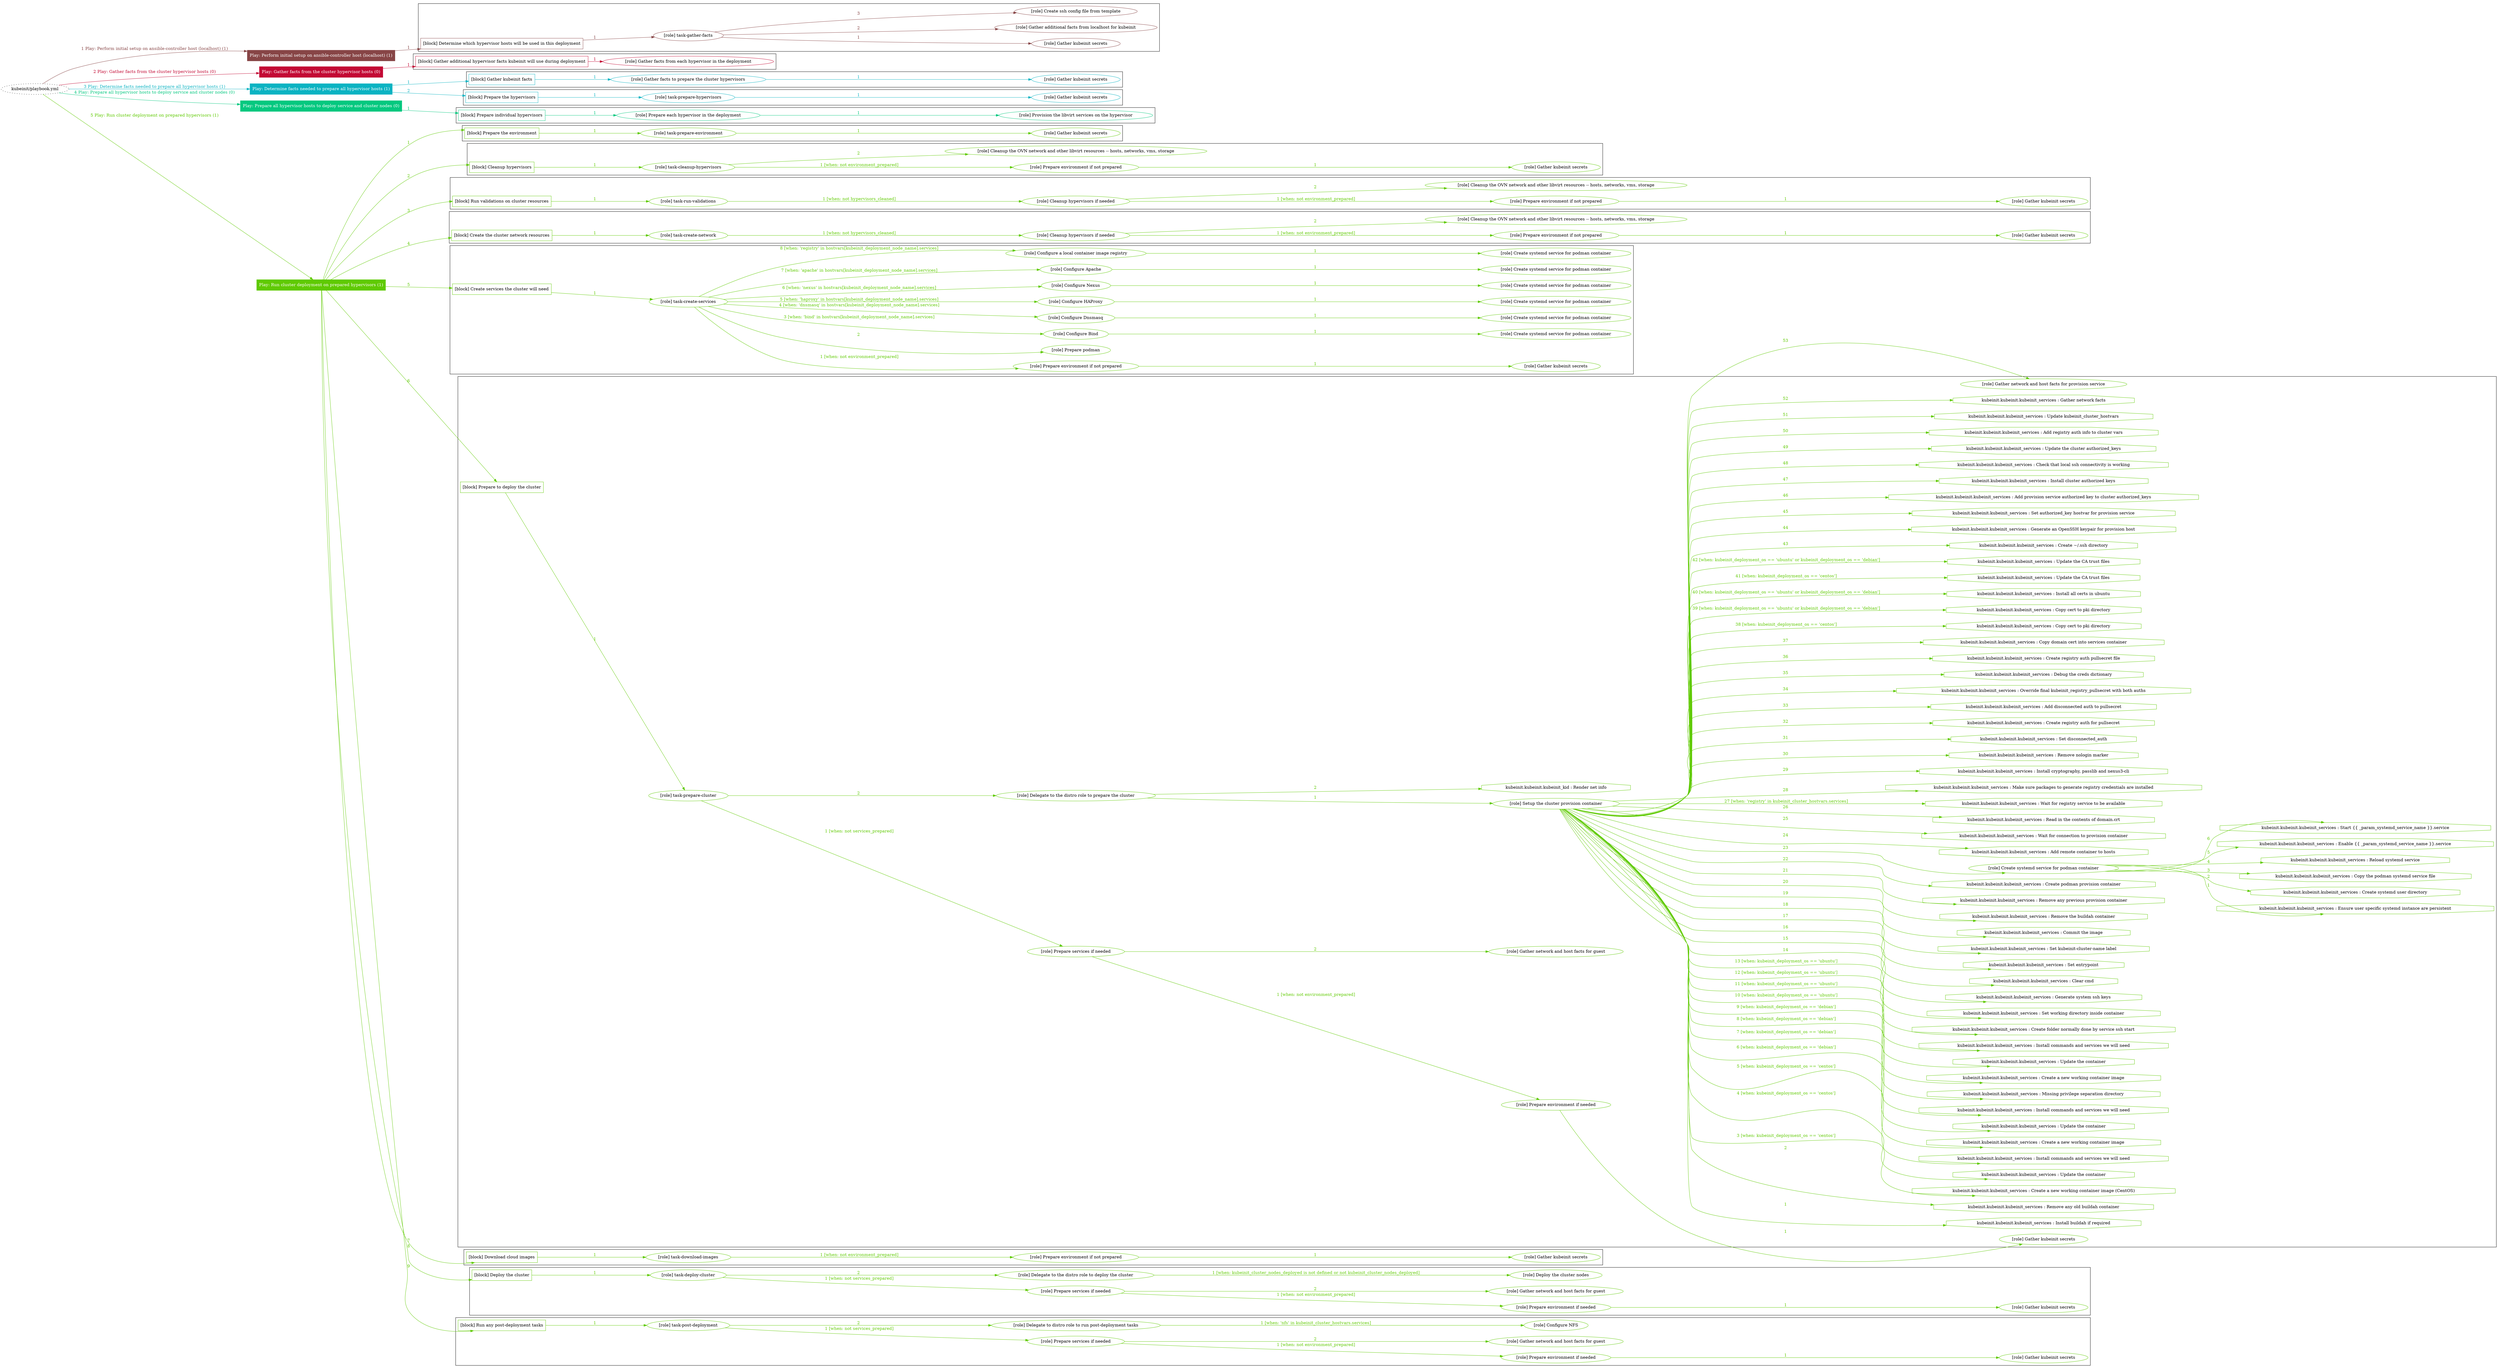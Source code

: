 digraph {
	graph [concentrate=true ordering=in rankdir=LR ratio=fill]
	edge [esep=5 sep=10]
	"kubeinit/playbook.yml" [URL="/home/runner/work/kubeinit/kubeinit/kubeinit/playbook.yml" id=playbook_079c3292 style=dotted]
	"kubeinit/playbook.yml" -> play_1a35b097 [label="1 Play: Perform initial setup on ansible-controller host (localhost) (1)" color="#874546" fontcolor="#874546" id=edge_play_1a35b097 labeltooltip="1 Play: Perform initial setup on ansible-controller host (localhost) (1)" tooltip="1 Play: Perform initial setup on ansible-controller host (localhost) (1)"]
	subgraph "Play: Perform initial setup on ansible-controller host (localhost) (1)" {
		play_1a35b097 [label="Play: Perform initial setup on ansible-controller host (localhost) (1)" URL="/home/runner/work/kubeinit/kubeinit/kubeinit/playbook.yml" color="#874546" fontcolor="#ffffff" id=play_1a35b097 shape=box style=filled tooltip=localhost]
		play_1a35b097 -> block_dc6b4b49 [label=1 color="#874546" fontcolor="#874546" id=edge_block_dc6b4b49 labeltooltip=1 tooltip=1]
		subgraph cluster_block_dc6b4b49 {
			block_dc6b4b49 [label="[block] Determine which hypervisor hosts will be used in this deployment" URL="/home/runner/work/kubeinit/kubeinit/kubeinit/playbook.yml" color="#874546" id=block_dc6b4b49 labeltooltip="Determine which hypervisor hosts will be used in this deployment" shape=box tooltip="Determine which hypervisor hosts will be used in this deployment"]
			block_dc6b4b49 -> role_f1c144c5 [label="1 " color="#874546" fontcolor="#874546" id=edge_role_f1c144c5 labeltooltip="1 " tooltip="1 "]
			subgraph "task-gather-facts" {
				role_f1c144c5 [label="[role] task-gather-facts" URL="/home/runner/work/kubeinit/kubeinit/kubeinit/playbook.yml" color="#874546" id=role_f1c144c5 tooltip="task-gather-facts"]
				role_f1c144c5 -> role_c85ca6eb [label="1 " color="#874546" fontcolor="#874546" id=edge_role_c85ca6eb labeltooltip="1 " tooltip="1 "]
				subgraph "Gather kubeinit secrets" {
					role_c85ca6eb [label="[role] Gather kubeinit secrets" URL="/home/runner/.ansible/collections/ansible_collections/kubeinit/kubeinit/roles/kubeinit_prepare/tasks/build_hypervisors_group.yml" color="#874546" id=role_c85ca6eb tooltip="Gather kubeinit secrets"]
				}
				role_f1c144c5 -> role_8600c5b6 [label="2 " color="#874546" fontcolor="#874546" id=edge_role_8600c5b6 labeltooltip="2 " tooltip="2 "]
				subgraph "Gather additional facts from localhost for kubeinit" {
					role_8600c5b6 [label="[role] Gather additional facts from localhost for kubeinit" URL="/home/runner/.ansible/collections/ansible_collections/kubeinit/kubeinit/roles/kubeinit_prepare/tasks/build_hypervisors_group.yml" color="#874546" id=role_8600c5b6 tooltip="Gather additional facts from localhost for kubeinit"]
				}
				role_f1c144c5 -> role_75a2fd0d [label="3 " color="#874546" fontcolor="#874546" id=edge_role_75a2fd0d labeltooltip="3 " tooltip="3 "]
				subgraph "Create ssh config file from template" {
					role_75a2fd0d [label="[role] Create ssh config file from template" URL="/home/runner/.ansible/collections/ansible_collections/kubeinit/kubeinit/roles/kubeinit_prepare/tasks/build_hypervisors_group.yml" color="#874546" id=role_75a2fd0d tooltip="Create ssh config file from template"]
				}
			}
		}
	}
	"kubeinit/playbook.yml" -> play_9bec712e [label="2 Play: Gather facts from the cluster hypervisor hosts (0)" color="#c30934" fontcolor="#c30934" id=edge_play_9bec712e labeltooltip="2 Play: Gather facts from the cluster hypervisor hosts (0)" tooltip="2 Play: Gather facts from the cluster hypervisor hosts (0)"]
	subgraph "Play: Gather facts from the cluster hypervisor hosts (0)" {
		play_9bec712e [label="Play: Gather facts from the cluster hypervisor hosts (0)" URL="/home/runner/work/kubeinit/kubeinit/kubeinit/playbook.yml" color="#c30934" fontcolor="#ffffff" id=play_9bec712e shape=box style=filled tooltip="Play: Gather facts from the cluster hypervisor hosts (0)"]
		play_9bec712e -> block_40b0f7ea [label=1 color="#c30934" fontcolor="#c30934" id=edge_block_40b0f7ea labeltooltip=1 tooltip=1]
		subgraph cluster_block_40b0f7ea {
			block_40b0f7ea [label="[block] Gather additional hypervisor facts kubeinit will use during deployment" URL="/home/runner/work/kubeinit/kubeinit/kubeinit/playbook.yml" color="#c30934" id=block_40b0f7ea labeltooltip="Gather additional hypervisor facts kubeinit will use during deployment" shape=box tooltip="Gather additional hypervisor facts kubeinit will use during deployment"]
			block_40b0f7ea -> role_4c6e79c0 [label="1 " color="#c30934" fontcolor="#c30934" id=edge_role_4c6e79c0 labeltooltip="1 " tooltip="1 "]
			subgraph "Gather facts from each hypervisor in the deployment" {
				role_4c6e79c0 [label="[role] Gather facts from each hypervisor in the deployment" URL="/home/runner/work/kubeinit/kubeinit/kubeinit/playbook.yml" color="#c30934" id=role_4c6e79c0 tooltip="Gather facts from each hypervisor in the deployment"]
			}
		}
	}
	"kubeinit/playbook.yml" -> play_a9426526 [label="3 Play: Determine facts needed to prepare all hypervisor hosts (1)" color="#0ab3c2" fontcolor="#0ab3c2" id=edge_play_a9426526 labeltooltip="3 Play: Determine facts needed to prepare all hypervisor hosts (1)" tooltip="3 Play: Determine facts needed to prepare all hypervisor hosts (1)"]
	subgraph "Play: Determine facts needed to prepare all hypervisor hosts (1)" {
		play_a9426526 [label="Play: Determine facts needed to prepare all hypervisor hosts (1)" URL="/home/runner/work/kubeinit/kubeinit/kubeinit/playbook.yml" color="#0ab3c2" fontcolor="#ffffff" id=play_a9426526 shape=box style=filled tooltip=localhost]
		play_a9426526 -> block_cca97c79 [label=1 color="#0ab3c2" fontcolor="#0ab3c2" id=edge_block_cca97c79 labeltooltip=1 tooltip=1]
		subgraph cluster_block_cca97c79 {
			block_cca97c79 [label="[block] Gather kubeinit facts" URL="/home/runner/work/kubeinit/kubeinit/kubeinit/playbook.yml" color="#0ab3c2" id=block_cca97c79 labeltooltip="Gather kubeinit facts" shape=box tooltip="Gather kubeinit facts"]
			block_cca97c79 -> role_1a86de0c [label="1 " color="#0ab3c2" fontcolor="#0ab3c2" id=edge_role_1a86de0c labeltooltip="1 " tooltip="1 "]
			subgraph "Gather facts to prepare the cluster hypervisors" {
				role_1a86de0c [label="[role] Gather facts to prepare the cluster hypervisors" URL="/home/runner/work/kubeinit/kubeinit/kubeinit/playbook.yml" color="#0ab3c2" id=role_1a86de0c tooltip="Gather facts to prepare the cluster hypervisors"]
				role_1a86de0c -> role_10d75e6b [label="1 " color="#0ab3c2" fontcolor="#0ab3c2" id=edge_role_10d75e6b labeltooltip="1 " tooltip="1 "]
				subgraph "Gather kubeinit secrets" {
					role_10d75e6b [label="[role] Gather kubeinit secrets" URL="/home/runner/.ansible/collections/ansible_collections/kubeinit/kubeinit/roles/kubeinit_prepare/tasks/gather_kubeinit_facts.yml" color="#0ab3c2" id=role_10d75e6b tooltip="Gather kubeinit secrets"]
				}
			}
		}
		play_a9426526 -> block_17bf9309 [label=2 color="#0ab3c2" fontcolor="#0ab3c2" id=edge_block_17bf9309 labeltooltip=2 tooltip=2]
		subgraph cluster_block_17bf9309 {
			block_17bf9309 [label="[block] Prepare the hypervisors" URL="/home/runner/work/kubeinit/kubeinit/kubeinit/playbook.yml" color="#0ab3c2" id=block_17bf9309 labeltooltip="Prepare the hypervisors" shape=box tooltip="Prepare the hypervisors"]
			block_17bf9309 -> role_102edbe2 [label="1 " color="#0ab3c2" fontcolor="#0ab3c2" id=edge_role_102edbe2 labeltooltip="1 " tooltip="1 "]
			subgraph "task-prepare-hypervisors" {
				role_102edbe2 [label="[role] task-prepare-hypervisors" URL="/home/runner/work/kubeinit/kubeinit/kubeinit/playbook.yml" color="#0ab3c2" id=role_102edbe2 tooltip="task-prepare-hypervisors"]
				role_102edbe2 -> role_a5f04622 [label="1 " color="#0ab3c2" fontcolor="#0ab3c2" id=edge_role_a5f04622 labeltooltip="1 " tooltip="1 "]
				subgraph "Gather kubeinit secrets" {
					role_a5f04622 [label="[role] Gather kubeinit secrets" URL="/home/runner/.ansible/collections/ansible_collections/kubeinit/kubeinit/roles/kubeinit_prepare/tasks/gather_kubeinit_facts.yml" color="#0ab3c2" id=role_a5f04622 tooltip="Gather kubeinit secrets"]
				}
			}
		}
	}
	"kubeinit/playbook.yml" -> play_251f3bba [label="4 Play: Prepare all hypervisor hosts to deploy service and cluster nodes (0)" color="#04c87f" fontcolor="#04c87f" id=edge_play_251f3bba labeltooltip="4 Play: Prepare all hypervisor hosts to deploy service and cluster nodes (0)" tooltip="4 Play: Prepare all hypervisor hosts to deploy service and cluster nodes (0)"]
	subgraph "Play: Prepare all hypervisor hosts to deploy service and cluster nodes (0)" {
		play_251f3bba [label="Play: Prepare all hypervisor hosts to deploy service and cluster nodes (0)" URL="/home/runner/work/kubeinit/kubeinit/kubeinit/playbook.yml" color="#04c87f" fontcolor="#ffffff" id=play_251f3bba shape=box style=filled tooltip="Play: Prepare all hypervisor hosts to deploy service and cluster nodes (0)"]
		play_251f3bba -> block_a4ebc58a [label=1 color="#04c87f" fontcolor="#04c87f" id=edge_block_a4ebc58a labeltooltip=1 tooltip=1]
		subgraph cluster_block_a4ebc58a {
			block_a4ebc58a [label="[block] Prepare individual hypervisors" URL="/home/runner/work/kubeinit/kubeinit/kubeinit/playbook.yml" color="#04c87f" id=block_a4ebc58a labeltooltip="Prepare individual hypervisors" shape=box tooltip="Prepare individual hypervisors"]
			block_a4ebc58a -> role_62556a20 [label="1 " color="#04c87f" fontcolor="#04c87f" id=edge_role_62556a20 labeltooltip="1 " tooltip="1 "]
			subgraph "Prepare each hypervisor in the deployment" {
				role_62556a20 [label="[role] Prepare each hypervisor in the deployment" URL="/home/runner/work/kubeinit/kubeinit/kubeinit/playbook.yml" color="#04c87f" id=role_62556a20 tooltip="Prepare each hypervisor in the deployment"]
				role_62556a20 -> role_8f579c10 [label="1 " color="#04c87f" fontcolor="#04c87f" id=edge_role_8f579c10 labeltooltip="1 " tooltip="1 "]
				subgraph "Provision the libvirt services on the hypervisor" {
					role_8f579c10 [label="[role] Provision the libvirt services on the hypervisor" URL="/home/runner/.ansible/collections/ansible_collections/kubeinit/kubeinit/roles/kubeinit_prepare/tasks/prepare_hypervisor.yml" color="#04c87f" id=role_8f579c10 tooltip="Provision the libvirt services on the hypervisor"]
				}
			}
		}
	}
	"kubeinit/playbook.yml" -> play_81592906 [label="5 Play: Run cluster deployment on prepared hypervisors (1)" color="#5fca02" fontcolor="#5fca02" id=edge_play_81592906 labeltooltip="5 Play: Run cluster deployment on prepared hypervisors (1)" tooltip="5 Play: Run cluster deployment on prepared hypervisors (1)"]
	subgraph "Play: Run cluster deployment on prepared hypervisors (1)" {
		play_81592906 [label="Play: Run cluster deployment on prepared hypervisors (1)" URL="/home/runner/work/kubeinit/kubeinit/kubeinit/playbook.yml" color="#5fca02" fontcolor="#ffffff" id=play_81592906 shape=box style=filled tooltip=localhost]
		play_81592906 -> block_ea0d0b4d [label=1 color="#5fca02" fontcolor="#5fca02" id=edge_block_ea0d0b4d labeltooltip=1 tooltip=1]
		subgraph cluster_block_ea0d0b4d {
			block_ea0d0b4d [label="[block] Prepare the environment" URL="/home/runner/work/kubeinit/kubeinit/kubeinit/playbook.yml" color="#5fca02" id=block_ea0d0b4d labeltooltip="Prepare the environment" shape=box tooltip="Prepare the environment"]
			block_ea0d0b4d -> role_f90f97d5 [label="1 " color="#5fca02" fontcolor="#5fca02" id=edge_role_f90f97d5 labeltooltip="1 " tooltip="1 "]
			subgraph "task-prepare-environment" {
				role_f90f97d5 [label="[role] task-prepare-environment" URL="/home/runner/work/kubeinit/kubeinit/kubeinit/playbook.yml" color="#5fca02" id=role_f90f97d5 tooltip="task-prepare-environment"]
				role_f90f97d5 -> role_e3d9f00b [label="1 " color="#5fca02" fontcolor="#5fca02" id=edge_role_e3d9f00b labeltooltip="1 " tooltip="1 "]
				subgraph "Gather kubeinit secrets" {
					role_e3d9f00b [label="[role] Gather kubeinit secrets" URL="/home/runner/.ansible/collections/ansible_collections/kubeinit/kubeinit/roles/kubeinit_prepare/tasks/gather_kubeinit_facts.yml" color="#5fca02" id=role_e3d9f00b tooltip="Gather kubeinit secrets"]
				}
			}
		}
		play_81592906 -> block_664f760d [label=2 color="#5fca02" fontcolor="#5fca02" id=edge_block_664f760d labeltooltip=2 tooltip=2]
		subgraph cluster_block_664f760d {
			block_664f760d [label="[block] Cleanup hypervisors" URL="/home/runner/work/kubeinit/kubeinit/kubeinit/playbook.yml" color="#5fca02" id=block_664f760d labeltooltip="Cleanup hypervisors" shape=box tooltip="Cleanup hypervisors"]
			block_664f760d -> role_bd7c3824 [label="1 " color="#5fca02" fontcolor="#5fca02" id=edge_role_bd7c3824 labeltooltip="1 " tooltip="1 "]
			subgraph "task-cleanup-hypervisors" {
				role_bd7c3824 [label="[role] task-cleanup-hypervisors" URL="/home/runner/work/kubeinit/kubeinit/kubeinit/playbook.yml" color="#5fca02" id=role_bd7c3824 tooltip="task-cleanup-hypervisors"]
				role_bd7c3824 -> role_1081d85e [label="1 [when: not environment_prepared]" color="#5fca02" fontcolor="#5fca02" id=edge_role_1081d85e labeltooltip="1 [when: not environment_prepared]" tooltip="1 [when: not environment_prepared]"]
				subgraph "Prepare environment if not prepared" {
					role_1081d85e [label="[role] Prepare environment if not prepared" URL="/home/runner/.ansible/collections/ansible_collections/kubeinit/kubeinit/roles/kubeinit_prepare/tasks/cleanup_hypervisors.yml" color="#5fca02" id=role_1081d85e tooltip="Prepare environment if not prepared"]
					role_1081d85e -> role_f88deb90 [label="1 " color="#5fca02" fontcolor="#5fca02" id=edge_role_f88deb90 labeltooltip="1 " tooltip="1 "]
					subgraph "Gather kubeinit secrets" {
						role_f88deb90 [label="[role] Gather kubeinit secrets" URL="/home/runner/.ansible/collections/ansible_collections/kubeinit/kubeinit/roles/kubeinit_prepare/tasks/gather_kubeinit_facts.yml" color="#5fca02" id=role_f88deb90 tooltip="Gather kubeinit secrets"]
					}
				}
				role_bd7c3824 -> role_4f13cde7 [label="2 " color="#5fca02" fontcolor="#5fca02" id=edge_role_4f13cde7 labeltooltip="2 " tooltip="2 "]
				subgraph "Cleanup the OVN network and other libvirt resources -- hosts, networks, vms, storage" {
					role_4f13cde7 [label="[role] Cleanup the OVN network and other libvirt resources -- hosts, networks, vms, storage" URL="/home/runner/.ansible/collections/ansible_collections/kubeinit/kubeinit/roles/kubeinit_prepare/tasks/cleanup_hypervisors.yml" color="#5fca02" id=role_4f13cde7 tooltip="Cleanup the OVN network and other libvirt resources -- hosts, networks, vms, storage"]
				}
			}
		}
		play_81592906 -> block_2ee4d18e [label=3 color="#5fca02" fontcolor="#5fca02" id=edge_block_2ee4d18e labeltooltip=3 tooltip=3]
		subgraph cluster_block_2ee4d18e {
			block_2ee4d18e [label="[block] Run validations on cluster resources" URL="/home/runner/work/kubeinit/kubeinit/kubeinit/playbook.yml" color="#5fca02" id=block_2ee4d18e labeltooltip="Run validations on cluster resources" shape=box tooltip="Run validations on cluster resources"]
			block_2ee4d18e -> role_b2842971 [label="1 " color="#5fca02" fontcolor="#5fca02" id=edge_role_b2842971 labeltooltip="1 " tooltip="1 "]
			subgraph "task-run-validations" {
				role_b2842971 [label="[role] task-run-validations" URL="/home/runner/work/kubeinit/kubeinit/kubeinit/playbook.yml" color="#5fca02" id=role_b2842971 tooltip="task-run-validations"]
				role_b2842971 -> role_f1527b11 [label="1 [when: not hypervisors_cleaned]" color="#5fca02" fontcolor="#5fca02" id=edge_role_f1527b11 labeltooltip="1 [when: not hypervisors_cleaned]" tooltip="1 [when: not hypervisors_cleaned]"]
				subgraph "Cleanup hypervisors if needed" {
					role_f1527b11 [label="[role] Cleanup hypervisors if needed" URL="/home/runner/.ansible/collections/ansible_collections/kubeinit/kubeinit/roles/kubeinit_validations/tasks/main.yml" color="#5fca02" id=role_f1527b11 tooltip="Cleanup hypervisors if needed"]
					role_f1527b11 -> role_1b940513 [label="1 [when: not environment_prepared]" color="#5fca02" fontcolor="#5fca02" id=edge_role_1b940513 labeltooltip="1 [when: not environment_prepared]" tooltip="1 [when: not environment_prepared]"]
					subgraph "Prepare environment if not prepared" {
						role_1b940513 [label="[role] Prepare environment if not prepared" URL="/home/runner/.ansible/collections/ansible_collections/kubeinit/kubeinit/roles/kubeinit_prepare/tasks/cleanup_hypervisors.yml" color="#5fca02" id=role_1b940513 tooltip="Prepare environment if not prepared"]
						role_1b940513 -> role_b4291731 [label="1 " color="#5fca02" fontcolor="#5fca02" id=edge_role_b4291731 labeltooltip="1 " tooltip="1 "]
						subgraph "Gather kubeinit secrets" {
							role_b4291731 [label="[role] Gather kubeinit secrets" URL="/home/runner/.ansible/collections/ansible_collections/kubeinit/kubeinit/roles/kubeinit_prepare/tasks/gather_kubeinit_facts.yml" color="#5fca02" id=role_b4291731 tooltip="Gather kubeinit secrets"]
						}
					}
					role_f1527b11 -> role_01b407aa [label="2 " color="#5fca02" fontcolor="#5fca02" id=edge_role_01b407aa labeltooltip="2 " tooltip="2 "]
					subgraph "Cleanup the OVN network and other libvirt resources -- hosts, networks, vms, storage" {
						role_01b407aa [label="[role] Cleanup the OVN network and other libvirt resources -- hosts, networks, vms, storage" URL="/home/runner/.ansible/collections/ansible_collections/kubeinit/kubeinit/roles/kubeinit_prepare/tasks/cleanup_hypervisors.yml" color="#5fca02" id=role_01b407aa tooltip="Cleanup the OVN network and other libvirt resources -- hosts, networks, vms, storage"]
					}
				}
			}
		}
		play_81592906 -> block_f538597b [label=4 color="#5fca02" fontcolor="#5fca02" id=edge_block_f538597b labeltooltip=4 tooltip=4]
		subgraph cluster_block_f538597b {
			block_f538597b [label="[block] Create the cluster network resources" URL="/home/runner/work/kubeinit/kubeinit/kubeinit/playbook.yml" color="#5fca02" id=block_f538597b labeltooltip="Create the cluster network resources" shape=box tooltip="Create the cluster network resources"]
			block_f538597b -> role_ffb47080 [label="1 " color="#5fca02" fontcolor="#5fca02" id=edge_role_ffb47080 labeltooltip="1 " tooltip="1 "]
			subgraph "task-create-network" {
				role_ffb47080 [label="[role] task-create-network" URL="/home/runner/work/kubeinit/kubeinit/kubeinit/playbook.yml" color="#5fca02" id=role_ffb47080 tooltip="task-create-network"]
				role_ffb47080 -> role_963bc2df [label="1 [when: not hypervisors_cleaned]" color="#5fca02" fontcolor="#5fca02" id=edge_role_963bc2df labeltooltip="1 [when: not hypervisors_cleaned]" tooltip="1 [when: not hypervisors_cleaned]"]
				subgraph "Cleanup hypervisors if needed" {
					role_963bc2df [label="[role] Cleanup hypervisors if needed" URL="/home/runner/.ansible/collections/ansible_collections/kubeinit/kubeinit/roles/kubeinit_libvirt/tasks/create_network.yml" color="#5fca02" id=role_963bc2df tooltip="Cleanup hypervisors if needed"]
					role_963bc2df -> role_4924b001 [label="1 [when: not environment_prepared]" color="#5fca02" fontcolor="#5fca02" id=edge_role_4924b001 labeltooltip="1 [when: not environment_prepared]" tooltip="1 [when: not environment_prepared]"]
					subgraph "Prepare environment if not prepared" {
						role_4924b001 [label="[role] Prepare environment if not prepared" URL="/home/runner/.ansible/collections/ansible_collections/kubeinit/kubeinit/roles/kubeinit_prepare/tasks/cleanup_hypervisors.yml" color="#5fca02" id=role_4924b001 tooltip="Prepare environment if not prepared"]
						role_4924b001 -> role_dc10ef33 [label="1 " color="#5fca02" fontcolor="#5fca02" id=edge_role_dc10ef33 labeltooltip="1 " tooltip="1 "]
						subgraph "Gather kubeinit secrets" {
							role_dc10ef33 [label="[role] Gather kubeinit secrets" URL="/home/runner/.ansible/collections/ansible_collections/kubeinit/kubeinit/roles/kubeinit_prepare/tasks/gather_kubeinit_facts.yml" color="#5fca02" id=role_dc10ef33 tooltip="Gather kubeinit secrets"]
						}
					}
					role_963bc2df -> role_2adfe8e8 [label="2 " color="#5fca02" fontcolor="#5fca02" id=edge_role_2adfe8e8 labeltooltip="2 " tooltip="2 "]
					subgraph "Cleanup the OVN network and other libvirt resources -- hosts, networks, vms, storage" {
						role_2adfe8e8 [label="[role] Cleanup the OVN network and other libvirt resources -- hosts, networks, vms, storage" URL="/home/runner/.ansible/collections/ansible_collections/kubeinit/kubeinit/roles/kubeinit_prepare/tasks/cleanup_hypervisors.yml" color="#5fca02" id=role_2adfe8e8 tooltip="Cleanup the OVN network and other libvirt resources -- hosts, networks, vms, storage"]
					}
				}
			}
		}
		play_81592906 -> block_2c8b674c [label=5 color="#5fca02" fontcolor="#5fca02" id=edge_block_2c8b674c labeltooltip=5 tooltip=5]
		subgraph cluster_block_2c8b674c {
			block_2c8b674c [label="[block] Create services the cluster will need" URL="/home/runner/work/kubeinit/kubeinit/kubeinit/playbook.yml" color="#5fca02" id=block_2c8b674c labeltooltip="Create services the cluster will need" shape=box tooltip="Create services the cluster will need"]
			block_2c8b674c -> role_5ff0bfb2 [label="1 " color="#5fca02" fontcolor="#5fca02" id=edge_role_5ff0bfb2 labeltooltip="1 " tooltip="1 "]
			subgraph "task-create-services" {
				role_5ff0bfb2 [label="[role] task-create-services" URL="/home/runner/work/kubeinit/kubeinit/kubeinit/playbook.yml" color="#5fca02" id=role_5ff0bfb2 tooltip="task-create-services"]
				role_5ff0bfb2 -> role_e99e6f8c [label="1 [when: not environment_prepared]" color="#5fca02" fontcolor="#5fca02" id=edge_role_e99e6f8c labeltooltip="1 [when: not environment_prepared]" tooltip="1 [when: not environment_prepared]"]
				subgraph "Prepare environment if not prepared" {
					role_e99e6f8c [label="[role] Prepare environment if not prepared" URL="/home/runner/.ansible/collections/ansible_collections/kubeinit/kubeinit/roles/kubeinit_services/tasks/main.yml" color="#5fca02" id=role_e99e6f8c tooltip="Prepare environment if not prepared"]
					role_e99e6f8c -> role_30e3f203 [label="1 " color="#5fca02" fontcolor="#5fca02" id=edge_role_30e3f203 labeltooltip="1 " tooltip="1 "]
					subgraph "Gather kubeinit secrets" {
						role_30e3f203 [label="[role] Gather kubeinit secrets" URL="/home/runner/.ansible/collections/ansible_collections/kubeinit/kubeinit/roles/kubeinit_prepare/tasks/gather_kubeinit_facts.yml" color="#5fca02" id=role_30e3f203 tooltip="Gather kubeinit secrets"]
					}
				}
				role_5ff0bfb2 -> role_caceb322 [label="2 " color="#5fca02" fontcolor="#5fca02" id=edge_role_caceb322 labeltooltip="2 " tooltip="2 "]
				subgraph "Prepare podman" {
					role_caceb322 [label="[role] Prepare podman" URL="/home/runner/.ansible/collections/ansible_collections/kubeinit/kubeinit/roles/kubeinit_services/tasks/00_create_service_pod.yml" color="#5fca02" id=role_caceb322 tooltip="Prepare podman"]
				}
				role_5ff0bfb2 -> role_5fb823d5 [label="3 [when: 'bind' in hostvars[kubeinit_deployment_node_name].services]" color="#5fca02" fontcolor="#5fca02" id=edge_role_5fb823d5 labeltooltip="3 [when: 'bind' in hostvars[kubeinit_deployment_node_name].services]" tooltip="3 [when: 'bind' in hostvars[kubeinit_deployment_node_name].services]"]
				subgraph "Configure Bind" {
					role_5fb823d5 [label="[role] Configure Bind" URL="/home/runner/.ansible/collections/ansible_collections/kubeinit/kubeinit/roles/kubeinit_services/tasks/start_services_containers.yml" color="#5fca02" id=role_5fb823d5 tooltip="Configure Bind"]
					role_5fb823d5 -> role_06d9a6f3 [label="1 " color="#5fca02" fontcolor="#5fca02" id=edge_role_06d9a6f3 labeltooltip="1 " tooltip="1 "]
					subgraph "Create systemd service for podman container" {
						role_06d9a6f3 [label="[role] Create systemd service for podman container" URL="/home/runner/.ansible/collections/ansible_collections/kubeinit/kubeinit/roles/kubeinit_bind/tasks/main.yml" color="#5fca02" id=role_06d9a6f3 tooltip="Create systemd service for podman container"]
					}
				}
				role_5ff0bfb2 -> role_bbf5d7d3 [label="4 [when: 'dnsmasq' in hostvars[kubeinit_deployment_node_name].services]" color="#5fca02" fontcolor="#5fca02" id=edge_role_bbf5d7d3 labeltooltip="4 [when: 'dnsmasq' in hostvars[kubeinit_deployment_node_name].services]" tooltip="4 [when: 'dnsmasq' in hostvars[kubeinit_deployment_node_name].services]"]
				subgraph "Configure Dnsmasq" {
					role_bbf5d7d3 [label="[role] Configure Dnsmasq" URL="/home/runner/.ansible/collections/ansible_collections/kubeinit/kubeinit/roles/kubeinit_services/tasks/start_services_containers.yml" color="#5fca02" id=role_bbf5d7d3 tooltip="Configure Dnsmasq"]
					role_bbf5d7d3 -> role_c5d90fca [label="1 " color="#5fca02" fontcolor="#5fca02" id=edge_role_c5d90fca labeltooltip="1 " tooltip="1 "]
					subgraph "Create systemd service for podman container" {
						role_c5d90fca [label="[role] Create systemd service for podman container" URL="/home/runner/.ansible/collections/ansible_collections/kubeinit/kubeinit/roles/kubeinit_dnsmasq/tasks/main.yml" color="#5fca02" id=role_c5d90fca tooltip="Create systemd service for podman container"]
					}
				}
				role_5ff0bfb2 -> role_afae155c [label="5 [when: 'haproxy' in hostvars[kubeinit_deployment_node_name].services]" color="#5fca02" fontcolor="#5fca02" id=edge_role_afae155c labeltooltip="5 [when: 'haproxy' in hostvars[kubeinit_deployment_node_name].services]" tooltip="5 [when: 'haproxy' in hostvars[kubeinit_deployment_node_name].services]"]
				subgraph "Configure HAProxy" {
					role_afae155c [label="[role] Configure HAProxy" URL="/home/runner/.ansible/collections/ansible_collections/kubeinit/kubeinit/roles/kubeinit_services/tasks/start_services_containers.yml" color="#5fca02" id=role_afae155c tooltip="Configure HAProxy"]
					role_afae155c -> role_8d7eb1f5 [label="1 " color="#5fca02" fontcolor="#5fca02" id=edge_role_8d7eb1f5 labeltooltip="1 " tooltip="1 "]
					subgraph "Create systemd service for podman container" {
						role_8d7eb1f5 [label="[role] Create systemd service for podman container" URL="/home/runner/.ansible/collections/ansible_collections/kubeinit/kubeinit/roles/kubeinit_haproxy/tasks/main.yml" color="#5fca02" id=role_8d7eb1f5 tooltip="Create systemd service for podman container"]
					}
				}
				role_5ff0bfb2 -> role_0f15fbda [label="6 [when: 'nexus' in hostvars[kubeinit_deployment_node_name].services]" color="#5fca02" fontcolor="#5fca02" id=edge_role_0f15fbda labeltooltip="6 [when: 'nexus' in hostvars[kubeinit_deployment_node_name].services]" tooltip="6 [when: 'nexus' in hostvars[kubeinit_deployment_node_name].services]"]
				subgraph "Configure Nexus" {
					role_0f15fbda [label="[role] Configure Nexus" URL="/home/runner/.ansible/collections/ansible_collections/kubeinit/kubeinit/roles/kubeinit_services/tasks/start_services_containers.yml" color="#5fca02" id=role_0f15fbda tooltip="Configure Nexus"]
					role_0f15fbda -> role_264c5002 [label="1 " color="#5fca02" fontcolor="#5fca02" id=edge_role_264c5002 labeltooltip="1 " tooltip="1 "]
					subgraph "Create systemd service for podman container" {
						role_264c5002 [label="[role] Create systemd service for podman container" URL="/home/runner/.ansible/collections/ansible_collections/kubeinit/kubeinit/roles/kubeinit_nexus/tasks/main.yml" color="#5fca02" id=role_264c5002 tooltip="Create systemd service for podman container"]
					}
				}
				role_5ff0bfb2 -> role_42777786 [label="7 [when: 'apache' in hostvars[kubeinit_deployment_node_name].services]" color="#5fca02" fontcolor="#5fca02" id=edge_role_42777786 labeltooltip="7 [when: 'apache' in hostvars[kubeinit_deployment_node_name].services]" tooltip="7 [when: 'apache' in hostvars[kubeinit_deployment_node_name].services]"]
				subgraph "Configure Apache" {
					role_42777786 [label="[role] Configure Apache" URL="/home/runner/.ansible/collections/ansible_collections/kubeinit/kubeinit/roles/kubeinit_services/tasks/start_services_containers.yml" color="#5fca02" id=role_42777786 tooltip="Configure Apache"]
					role_42777786 -> role_35b92b03 [label="1 " color="#5fca02" fontcolor="#5fca02" id=edge_role_35b92b03 labeltooltip="1 " tooltip="1 "]
					subgraph "Create systemd service for podman container" {
						role_35b92b03 [label="[role] Create systemd service for podman container" URL="/home/runner/.ansible/collections/ansible_collections/kubeinit/kubeinit/roles/kubeinit_apache/tasks/main.yml" color="#5fca02" id=role_35b92b03 tooltip="Create systemd service for podman container"]
					}
				}
				role_5ff0bfb2 -> role_2195e505 [label="8 [when: 'registry' in hostvars[kubeinit_deployment_node_name].services]" color="#5fca02" fontcolor="#5fca02" id=edge_role_2195e505 labeltooltip="8 [when: 'registry' in hostvars[kubeinit_deployment_node_name].services]" tooltip="8 [when: 'registry' in hostvars[kubeinit_deployment_node_name].services]"]
				subgraph "Configure a local container image registry" {
					role_2195e505 [label="[role] Configure a local container image registry" URL="/home/runner/.ansible/collections/ansible_collections/kubeinit/kubeinit/roles/kubeinit_services/tasks/start_services_containers.yml" color="#5fca02" id=role_2195e505 tooltip="Configure a local container image registry"]
					role_2195e505 -> role_e5650ec2 [label="1 " color="#5fca02" fontcolor="#5fca02" id=edge_role_e5650ec2 labeltooltip="1 " tooltip="1 "]
					subgraph "Create systemd service for podman container" {
						role_e5650ec2 [label="[role] Create systemd service for podman container" URL="/home/runner/.ansible/collections/ansible_collections/kubeinit/kubeinit/roles/kubeinit_registry/tasks/main.yml" color="#5fca02" id=role_e5650ec2 tooltip="Create systemd service for podman container"]
					}
				}
			}
		}
		play_81592906 -> block_5b4c8db4 [label=6 color="#5fca02" fontcolor="#5fca02" id=edge_block_5b4c8db4 labeltooltip=6 tooltip=6]
		subgraph cluster_block_5b4c8db4 {
			block_5b4c8db4 [label="[block] Prepare to deploy the cluster" URL="/home/runner/work/kubeinit/kubeinit/kubeinit/playbook.yml" color="#5fca02" id=block_5b4c8db4 labeltooltip="Prepare to deploy the cluster" shape=box tooltip="Prepare to deploy the cluster"]
			block_5b4c8db4 -> role_c7e66eb8 [label="1 " color="#5fca02" fontcolor="#5fca02" id=edge_role_c7e66eb8 labeltooltip="1 " tooltip="1 "]
			subgraph "task-prepare-cluster" {
				role_c7e66eb8 [label="[role] task-prepare-cluster" URL="/home/runner/work/kubeinit/kubeinit/kubeinit/playbook.yml" color="#5fca02" id=role_c7e66eb8 tooltip="task-prepare-cluster"]
				role_c7e66eb8 -> role_f01a7b2c [label="1 [when: not services_prepared]" color="#5fca02" fontcolor="#5fca02" id=edge_role_f01a7b2c labeltooltip="1 [when: not services_prepared]" tooltip="1 [when: not services_prepared]"]
				subgraph "Prepare services if needed" {
					role_f01a7b2c [label="[role] Prepare services if needed" URL="/home/runner/.ansible/collections/ansible_collections/kubeinit/kubeinit/roles/kubeinit_prepare/tasks/prepare_cluster.yml" color="#5fca02" id=role_f01a7b2c tooltip="Prepare services if needed"]
					role_f01a7b2c -> role_7e599121 [label="1 [when: not environment_prepared]" color="#5fca02" fontcolor="#5fca02" id=edge_role_7e599121 labeltooltip="1 [when: not environment_prepared]" tooltip="1 [when: not environment_prepared]"]
					subgraph "Prepare environment if needed" {
						role_7e599121 [label="[role] Prepare environment if needed" URL="/home/runner/.ansible/collections/ansible_collections/kubeinit/kubeinit/roles/kubeinit_services/tasks/prepare_services.yml" color="#5fca02" id=role_7e599121 tooltip="Prepare environment if needed"]
						role_7e599121 -> role_e842d708 [label="1 " color="#5fca02" fontcolor="#5fca02" id=edge_role_e842d708 labeltooltip="1 " tooltip="1 "]
						subgraph "Gather kubeinit secrets" {
							role_e842d708 [label="[role] Gather kubeinit secrets" URL="/home/runner/.ansible/collections/ansible_collections/kubeinit/kubeinit/roles/kubeinit_prepare/tasks/gather_kubeinit_facts.yml" color="#5fca02" id=role_e842d708 tooltip="Gather kubeinit secrets"]
						}
					}
					role_f01a7b2c -> role_cde37b34 [label="2 " color="#5fca02" fontcolor="#5fca02" id=edge_role_cde37b34 labeltooltip="2 " tooltip="2 "]
					subgraph "Gather network and host facts for guest" {
						role_cde37b34 [label="[role] Gather network and host facts for guest" URL="/home/runner/.ansible/collections/ansible_collections/kubeinit/kubeinit/roles/kubeinit_services/tasks/prepare_services.yml" color="#5fca02" id=role_cde37b34 tooltip="Gather network and host facts for guest"]
					}
				}
				role_c7e66eb8 -> role_a8f5b645 [label="2 " color="#5fca02" fontcolor="#5fca02" id=edge_role_a8f5b645 labeltooltip="2 " tooltip="2 "]
				subgraph "Delegate to the distro role to prepare the cluster" {
					role_a8f5b645 [label="[role] Delegate to the distro role to prepare the cluster" URL="/home/runner/.ansible/collections/ansible_collections/kubeinit/kubeinit/roles/kubeinit_prepare/tasks/prepare_cluster.yml" color="#5fca02" id=role_a8f5b645 tooltip="Delegate to the distro role to prepare the cluster"]
					role_a8f5b645 -> role_b08a5fcc [label="1 " color="#5fca02" fontcolor="#5fca02" id=edge_role_b08a5fcc labeltooltip="1 " tooltip="1 "]
					subgraph "Setup the cluster provision container" {
						role_b08a5fcc [label="[role] Setup the cluster provision container" URL="/home/runner/.ansible/collections/ansible_collections/kubeinit/kubeinit/roles/kubeinit_kid/tasks/prepare_cluster.yml" color="#5fca02" id=role_b08a5fcc tooltip="Setup the cluster provision container"]
						task_d775b4b8 [label="kubeinit.kubeinit.kubeinit_services : Install buildah if required" URL="/home/runner/.ansible/collections/ansible_collections/kubeinit/kubeinit/roles/kubeinit_services/tasks/create_provision_container.yml" color="#5fca02" id=task_d775b4b8 shape=octagon tooltip="kubeinit.kubeinit.kubeinit_services : Install buildah if required"]
						role_b08a5fcc -> task_d775b4b8 [label="1 " color="#5fca02" fontcolor="#5fca02" id=edge_task_d775b4b8 labeltooltip="1 " tooltip="1 "]
						task_c36591da [label="kubeinit.kubeinit.kubeinit_services : Remove any old buildah container" URL="/home/runner/.ansible/collections/ansible_collections/kubeinit/kubeinit/roles/kubeinit_services/tasks/create_provision_container.yml" color="#5fca02" id=task_c36591da shape=octagon tooltip="kubeinit.kubeinit.kubeinit_services : Remove any old buildah container"]
						role_b08a5fcc -> task_c36591da [label="2 " color="#5fca02" fontcolor="#5fca02" id=edge_task_c36591da labeltooltip="2 " tooltip="2 "]
						task_7f6a7543 [label="kubeinit.kubeinit.kubeinit_services : Create a new working container image (CentOS)" URL="/home/runner/.ansible/collections/ansible_collections/kubeinit/kubeinit/roles/kubeinit_services/tasks/create_provision_container.yml" color="#5fca02" id=task_7f6a7543 shape=octagon tooltip="kubeinit.kubeinit.kubeinit_services : Create a new working container image (CentOS)"]
						role_b08a5fcc -> task_7f6a7543 [label="3 [when: kubeinit_deployment_os == 'centos']" color="#5fca02" fontcolor="#5fca02" id=edge_task_7f6a7543 labeltooltip="3 [when: kubeinit_deployment_os == 'centos']" tooltip="3 [when: kubeinit_deployment_os == 'centos']"]
						task_9bc4798a [label="kubeinit.kubeinit.kubeinit_services : Update the container" URL="/home/runner/.ansible/collections/ansible_collections/kubeinit/kubeinit/roles/kubeinit_services/tasks/create_provision_container.yml" color="#5fca02" id=task_9bc4798a shape=octagon tooltip="kubeinit.kubeinit.kubeinit_services : Update the container"]
						role_b08a5fcc -> task_9bc4798a [label="4 [when: kubeinit_deployment_os == 'centos']" color="#5fca02" fontcolor="#5fca02" id=edge_task_9bc4798a labeltooltip="4 [when: kubeinit_deployment_os == 'centos']" tooltip="4 [when: kubeinit_deployment_os == 'centos']"]
						task_4f3216ef [label="kubeinit.kubeinit.kubeinit_services : Install commands and services we will need" URL="/home/runner/.ansible/collections/ansible_collections/kubeinit/kubeinit/roles/kubeinit_services/tasks/create_provision_container.yml" color="#5fca02" id=task_4f3216ef shape=octagon tooltip="kubeinit.kubeinit.kubeinit_services : Install commands and services we will need"]
						role_b08a5fcc -> task_4f3216ef [label="5 [when: kubeinit_deployment_os == 'centos']" color="#5fca02" fontcolor="#5fca02" id=edge_task_4f3216ef labeltooltip="5 [when: kubeinit_deployment_os == 'centos']" tooltip="5 [when: kubeinit_deployment_os == 'centos']"]
						task_fd8bbdf7 [label="kubeinit.kubeinit.kubeinit_services : Create a new working container image" URL="/home/runner/.ansible/collections/ansible_collections/kubeinit/kubeinit/roles/kubeinit_services/tasks/create_provision_container.yml" color="#5fca02" id=task_fd8bbdf7 shape=octagon tooltip="kubeinit.kubeinit.kubeinit_services : Create a new working container image"]
						role_b08a5fcc -> task_fd8bbdf7 [label="6 [when: kubeinit_deployment_os == 'debian']" color="#5fca02" fontcolor="#5fca02" id=edge_task_fd8bbdf7 labeltooltip="6 [when: kubeinit_deployment_os == 'debian']" tooltip="6 [when: kubeinit_deployment_os == 'debian']"]
						task_b1ab3a46 [label="kubeinit.kubeinit.kubeinit_services : Update the container" URL="/home/runner/.ansible/collections/ansible_collections/kubeinit/kubeinit/roles/kubeinit_services/tasks/create_provision_container.yml" color="#5fca02" id=task_b1ab3a46 shape=octagon tooltip="kubeinit.kubeinit.kubeinit_services : Update the container"]
						role_b08a5fcc -> task_b1ab3a46 [label="7 [when: kubeinit_deployment_os == 'debian']" color="#5fca02" fontcolor="#5fca02" id=edge_task_b1ab3a46 labeltooltip="7 [when: kubeinit_deployment_os == 'debian']" tooltip="7 [when: kubeinit_deployment_os == 'debian']"]
						task_79441a35 [label="kubeinit.kubeinit.kubeinit_services : Install commands and services we will need" URL="/home/runner/.ansible/collections/ansible_collections/kubeinit/kubeinit/roles/kubeinit_services/tasks/create_provision_container.yml" color="#5fca02" id=task_79441a35 shape=octagon tooltip="kubeinit.kubeinit.kubeinit_services : Install commands and services we will need"]
						role_b08a5fcc -> task_79441a35 [label="8 [when: kubeinit_deployment_os == 'debian']" color="#5fca02" fontcolor="#5fca02" id=edge_task_79441a35 labeltooltip="8 [when: kubeinit_deployment_os == 'debian']" tooltip="8 [when: kubeinit_deployment_os == 'debian']"]
						task_c17b6c97 [label="kubeinit.kubeinit.kubeinit_services : Missing privilege separation directory" URL="/home/runner/.ansible/collections/ansible_collections/kubeinit/kubeinit/roles/kubeinit_services/tasks/create_provision_container.yml" color="#5fca02" id=task_c17b6c97 shape=octagon tooltip="kubeinit.kubeinit.kubeinit_services : Missing privilege separation directory"]
						role_b08a5fcc -> task_c17b6c97 [label="9 [when: kubeinit_deployment_os == 'debian']" color="#5fca02" fontcolor="#5fca02" id=edge_task_c17b6c97 labeltooltip="9 [when: kubeinit_deployment_os == 'debian']" tooltip="9 [when: kubeinit_deployment_os == 'debian']"]
						task_b27f305e [label="kubeinit.kubeinit.kubeinit_services : Create a new working container image" URL="/home/runner/.ansible/collections/ansible_collections/kubeinit/kubeinit/roles/kubeinit_services/tasks/create_provision_container.yml" color="#5fca02" id=task_b27f305e shape=octagon tooltip="kubeinit.kubeinit.kubeinit_services : Create a new working container image"]
						role_b08a5fcc -> task_b27f305e [label="10 [when: kubeinit_deployment_os == 'ubuntu']" color="#5fca02" fontcolor="#5fca02" id=edge_task_b27f305e labeltooltip="10 [when: kubeinit_deployment_os == 'ubuntu']" tooltip="10 [when: kubeinit_deployment_os == 'ubuntu']"]
						task_ddd5b918 [label="kubeinit.kubeinit.kubeinit_services : Update the container" URL="/home/runner/.ansible/collections/ansible_collections/kubeinit/kubeinit/roles/kubeinit_services/tasks/create_provision_container.yml" color="#5fca02" id=task_ddd5b918 shape=octagon tooltip="kubeinit.kubeinit.kubeinit_services : Update the container"]
						role_b08a5fcc -> task_ddd5b918 [label="11 [when: kubeinit_deployment_os == 'ubuntu']" color="#5fca02" fontcolor="#5fca02" id=edge_task_ddd5b918 labeltooltip="11 [when: kubeinit_deployment_os == 'ubuntu']" tooltip="11 [when: kubeinit_deployment_os == 'ubuntu']"]
						task_5564c90e [label="kubeinit.kubeinit.kubeinit_services : Install commands and services we will need" URL="/home/runner/.ansible/collections/ansible_collections/kubeinit/kubeinit/roles/kubeinit_services/tasks/create_provision_container.yml" color="#5fca02" id=task_5564c90e shape=octagon tooltip="kubeinit.kubeinit.kubeinit_services : Install commands and services we will need"]
						role_b08a5fcc -> task_5564c90e [label="12 [when: kubeinit_deployment_os == 'ubuntu']" color="#5fca02" fontcolor="#5fca02" id=edge_task_5564c90e labeltooltip="12 [when: kubeinit_deployment_os == 'ubuntu']" tooltip="12 [when: kubeinit_deployment_os == 'ubuntu']"]
						task_e2b62185 [label="kubeinit.kubeinit.kubeinit_services : Create folder normally done by service ssh start" URL="/home/runner/.ansible/collections/ansible_collections/kubeinit/kubeinit/roles/kubeinit_services/tasks/create_provision_container.yml" color="#5fca02" id=task_e2b62185 shape=octagon tooltip="kubeinit.kubeinit.kubeinit_services : Create folder normally done by service ssh start"]
						role_b08a5fcc -> task_e2b62185 [label="13 [when: kubeinit_deployment_os == 'ubuntu']" color="#5fca02" fontcolor="#5fca02" id=edge_task_e2b62185 labeltooltip="13 [when: kubeinit_deployment_os == 'ubuntu']" tooltip="13 [when: kubeinit_deployment_os == 'ubuntu']"]
						task_18dca507 [label="kubeinit.kubeinit.kubeinit_services : Set working directory inside container" URL="/home/runner/.ansible/collections/ansible_collections/kubeinit/kubeinit/roles/kubeinit_services/tasks/create_provision_container.yml" color="#5fca02" id=task_18dca507 shape=octagon tooltip="kubeinit.kubeinit.kubeinit_services : Set working directory inside container"]
						role_b08a5fcc -> task_18dca507 [label="14 " color="#5fca02" fontcolor="#5fca02" id=edge_task_18dca507 labeltooltip="14 " tooltip="14 "]
						task_98564420 [label="kubeinit.kubeinit.kubeinit_services : Generate system ssh keys" URL="/home/runner/.ansible/collections/ansible_collections/kubeinit/kubeinit/roles/kubeinit_services/tasks/create_provision_container.yml" color="#5fca02" id=task_98564420 shape=octagon tooltip="kubeinit.kubeinit.kubeinit_services : Generate system ssh keys"]
						role_b08a5fcc -> task_98564420 [label="15 " color="#5fca02" fontcolor="#5fca02" id=edge_task_98564420 labeltooltip="15 " tooltip="15 "]
						task_9cbb8f64 [label="kubeinit.kubeinit.kubeinit_services : Clear cmd" URL="/home/runner/.ansible/collections/ansible_collections/kubeinit/kubeinit/roles/kubeinit_services/tasks/create_provision_container.yml" color="#5fca02" id=task_9cbb8f64 shape=octagon tooltip="kubeinit.kubeinit.kubeinit_services : Clear cmd"]
						role_b08a5fcc -> task_9cbb8f64 [label="16 " color="#5fca02" fontcolor="#5fca02" id=edge_task_9cbb8f64 labeltooltip="16 " tooltip="16 "]
						task_0fe688b0 [label="kubeinit.kubeinit.kubeinit_services : Set entrypoint" URL="/home/runner/.ansible/collections/ansible_collections/kubeinit/kubeinit/roles/kubeinit_services/tasks/create_provision_container.yml" color="#5fca02" id=task_0fe688b0 shape=octagon tooltip="kubeinit.kubeinit.kubeinit_services : Set entrypoint"]
						role_b08a5fcc -> task_0fe688b0 [label="17 " color="#5fca02" fontcolor="#5fca02" id=edge_task_0fe688b0 labeltooltip="17 " tooltip="17 "]
						task_f61b22fe [label="kubeinit.kubeinit.kubeinit_services : Set kubeinit-cluster-name label" URL="/home/runner/.ansible/collections/ansible_collections/kubeinit/kubeinit/roles/kubeinit_services/tasks/create_provision_container.yml" color="#5fca02" id=task_f61b22fe shape=octagon tooltip="kubeinit.kubeinit.kubeinit_services : Set kubeinit-cluster-name label"]
						role_b08a5fcc -> task_f61b22fe [label="18 " color="#5fca02" fontcolor="#5fca02" id=edge_task_f61b22fe labeltooltip="18 " tooltip="18 "]
						task_36ae714e [label="kubeinit.kubeinit.kubeinit_services : Commit the image" URL="/home/runner/.ansible/collections/ansible_collections/kubeinit/kubeinit/roles/kubeinit_services/tasks/create_provision_container.yml" color="#5fca02" id=task_36ae714e shape=octagon tooltip="kubeinit.kubeinit.kubeinit_services : Commit the image"]
						role_b08a5fcc -> task_36ae714e [label="19 " color="#5fca02" fontcolor="#5fca02" id=edge_task_36ae714e labeltooltip="19 " tooltip="19 "]
						task_2e0f9cc1 [label="kubeinit.kubeinit.kubeinit_services : Remove the buildah container" URL="/home/runner/.ansible/collections/ansible_collections/kubeinit/kubeinit/roles/kubeinit_services/tasks/create_provision_container.yml" color="#5fca02" id=task_2e0f9cc1 shape=octagon tooltip="kubeinit.kubeinit.kubeinit_services : Remove the buildah container"]
						role_b08a5fcc -> task_2e0f9cc1 [label="20 " color="#5fca02" fontcolor="#5fca02" id=edge_task_2e0f9cc1 labeltooltip="20 " tooltip="20 "]
						task_83011bc8 [label="kubeinit.kubeinit.kubeinit_services : Remove any previous provision container" URL="/home/runner/.ansible/collections/ansible_collections/kubeinit/kubeinit/roles/kubeinit_services/tasks/create_provision_container.yml" color="#5fca02" id=task_83011bc8 shape=octagon tooltip="kubeinit.kubeinit.kubeinit_services : Remove any previous provision container"]
						role_b08a5fcc -> task_83011bc8 [label="21 " color="#5fca02" fontcolor="#5fca02" id=edge_task_83011bc8 labeltooltip="21 " tooltip="21 "]
						task_d979800b [label="kubeinit.kubeinit.kubeinit_services : Create podman provision container" URL="/home/runner/.ansible/collections/ansible_collections/kubeinit/kubeinit/roles/kubeinit_services/tasks/create_provision_container.yml" color="#5fca02" id=task_d979800b shape=octagon tooltip="kubeinit.kubeinit.kubeinit_services : Create podman provision container"]
						role_b08a5fcc -> task_d979800b [label="22 " color="#5fca02" fontcolor="#5fca02" id=edge_task_d979800b labeltooltip="22 " tooltip="22 "]
						role_b08a5fcc -> role_38fd854b [label="23 " color="#5fca02" fontcolor="#5fca02" id=edge_role_38fd854b labeltooltip="23 " tooltip="23 "]
						subgraph "Create systemd service for podman container" {
							role_38fd854b [label="[role] Create systemd service for podman container" URL="/home/runner/.ansible/collections/ansible_collections/kubeinit/kubeinit/roles/kubeinit_services/tasks/create_provision_container.yml" color="#5fca02" id=role_38fd854b tooltip="Create systemd service for podman container"]
							task_0efc8280 [label="kubeinit.kubeinit.kubeinit_services : Ensure user specific systemd instance are persistent" URL="/home/runner/.ansible/collections/ansible_collections/kubeinit/kubeinit/roles/kubeinit_services/tasks/create_managed_service.yml" color="#5fca02" id=task_0efc8280 shape=octagon tooltip="kubeinit.kubeinit.kubeinit_services : Ensure user specific systemd instance are persistent"]
							role_38fd854b -> task_0efc8280 [label="1 " color="#5fca02" fontcolor="#5fca02" id=edge_task_0efc8280 labeltooltip="1 " tooltip="1 "]
							task_de2a67d7 [label="kubeinit.kubeinit.kubeinit_services : Create systemd user directory" URL="/home/runner/.ansible/collections/ansible_collections/kubeinit/kubeinit/roles/kubeinit_services/tasks/create_managed_service.yml" color="#5fca02" id=task_de2a67d7 shape=octagon tooltip="kubeinit.kubeinit.kubeinit_services : Create systemd user directory"]
							role_38fd854b -> task_de2a67d7 [label="2 " color="#5fca02" fontcolor="#5fca02" id=edge_task_de2a67d7 labeltooltip="2 " tooltip="2 "]
							task_8ff88093 [label="kubeinit.kubeinit.kubeinit_services : Copy the podman systemd service file" URL="/home/runner/.ansible/collections/ansible_collections/kubeinit/kubeinit/roles/kubeinit_services/tasks/create_managed_service.yml" color="#5fca02" id=task_8ff88093 shape=octagon tooltip="kubeinit.kubeinit.kubeinit_services : Copy the podman systemd service file"]
							role_38fd854b -> task_8ff88093 [label="3 " color="#5fca02" fontcolor="#5fca02" id=edge_task_8ff88093 labeltooltip="3 " tooltip="3 "]
							task_c54dc422 [label="kubeinit.kubeinit.kubeinit_services : Reload systemd service" URL="/home/runner/.ansible/collections/ansible_collections/kubeinit/kubeinit/roles/kubeinit_services/tasks/create_managed_service.yml" color="#5fca02" id=task_c54dc422 shape=octagon tooltip="kubeinit.kubeinit.kubeinit_services : Reload systemd service"]
							role_38fd854b -> task_c54dc422 [label="4 " color="#5fca02" fontcolor="#5fca02" id=edge_task_c54dc422 labeltooltip="4 " tooltip="4 "]
							task_7e153345 [label="kubeinit.kubeinit.kubeinit_services : Enable {{ _param_systemd_service_name }}.service" URL="/home/runner/.ansible/collections/ansible_collections/kubeinit/kubeinit/roles/kubeinit_services/tasks/create_managed_service.yml" color="#5fca02" id=task_7e153345 shape=octagon tooltip="kubeinit.kubeinit.kubeinit_services : Enable {{ _param_systemd_service_name }}.service"]
							role_38fd854b -> task_7e153345 [label="5 " color="#5fca02" fontcolor="#5fca02" id=edge_task_7e153345 labeltooltip="5 " tooltip="5 "]
							task_f02c41b3 [label="kubeinit.kubeinit.kubeinit_services : Start {{ _param_systemd_service_name }}.service" URL="/home/runner/.ansible/collections/ansible_collections/kubeinit/kubeinit/roles/kubeinit_services/tasks/create_managed_service.yml" color="#5fca02" id=task_f02c41b3 shape=octagon tooltip="kubeinit.kubeinit.kubeinit_services : Start {{ _param_systemd_service_name }}.service"]
							role_38fd854b -> task_f02c41b3 [label="6 " color="#5fca02" fontcolor="#5fca02" id=edge_task_f02c41b3 labeltooltip="6 " tooltip="6 "]
						}
						task_d7714721 [label="kubeinit.kubeinit.kubeinit_services : Add remote container to hosts" URL="/home/runner/.ansible/collections/ansible_collections/kubeinit/kubeinit/roles/kubeinit_services/tasks/create_provision_container.yml" color="#5fca02" id=task_d7714721 shape=octagon tooltip="kubeinit.kubeinit.kubeinit_services : Add remote container to hosts"]
						role_b08a5fcc -> task_d7714721 [label="24 " color="#5fca02" fontcolor="#5fca02" id=edge_task_d7714721 labeltooltip="24 " tooltip="24 "]
						task_f5f466af [label="kubeinit.kubeinit.kubeinit_services : Wait for connection to provision container" URL="/home/runner/.ansible/collections/ansible_collections/kubeinit/kubeinit/roles/kubeinit_services/tasks/create_provision_container.yml" color="#5fca02" id=task_f5f466af shape=octagon tooltip="kubeinit.kubeinit.kubeinit_services : Wait for connection to provision container"]
						role_b08a5fcc -> task_f5f466af [label="25 " color="#5fca02" fontcolor="#5fca02" id=edge_task_f5f466af labeltooltip="25 " tooltip="25 "]
						task_1a57b12f [label="kubeinit.kubeinit.kubeinit_services : Read in the contents of domain.crt" URL="/home/runner/.ansible/collections/ansible_collections/kubeinit/kubeinit/roles/kubeinit_services/tasks/create_provision_container.yml" color="#5fca02" id=task_1a57b12f shape=octagon tooltip="kubeinit.kubeinit.kubeinit_services : Read in the contents of domain.crt"]
						role_b08a5fcc -> task_1a57b12f [label="26 " color="#5fca02" fontcolor="#5fca02" id=edge_task_1a57b12f labeltooltip="26 " tooltip="26 "]
						task_09c59431 [label="kubeinit.kubeinit.kubeinit_services : Wait for registry service to be available" URL="/home/runner/.ansible/collections/ansible_collections/kubeinit/kubeinit/roles/kubeinit_services/tasks/create_provision_container.yml" color="#5fca02" id=task_09c59431 shape=octagon tooltip="kubeinit.kubeinit.kubeinit_services : Wait for registry service to be available"]
						role_b08a5fcc -> task_09c59431 [label="27 [when: 'registry' in kubeinit_cluster_hostvars.services]" color="#5fca02" fontcolor="#5fca02" id=edge_task_09c59431 labeltooltip="27 [when: 'registry' in kubeinit_cluster_hostvars.services]" tooltip="27 [when: 'registry' in kubeinit_cluster_hostvars.services]"]
						task_ced06d7a [label="kubeinit.kubeinit.kubeinit_services : Make sure packages to generate registry credentials are installed" URL="/home/runner/.ansible/collections/ansible_collections/kubeinit/kubeinit/roles/kubeinit_services/tasks/create_provision_container.yml" color="#5fca02" id=task_ced06d7a shape=octagon tooltip="kubeinit.kubeinit.kubeinit_services : Make sure packages to generate registry credentials are installed"]
						role_b08a5fcc -> task_ced06d7a [label="28 " color="#5fca02" fontcolor="#5fca02" id=edge_task_ced06d7a labeltooltip="28 " tooltip="28 "]
						task_bef225de [label="kubeinit.kubeinit.kubeinit_services : Install cryptography, passlib and nexus3-cli" URL="/home/runner/.ansible/collections/ansible_collections/kubeinit/kubeinit/roles/kubeinit_services/tasks/create_provision_container.yml" color="#5fca02" id=task_bef225de shape=octagon tooltip="kubeinit.kubeinit.kubeinit_services : Install cryptography, passlib and nexus3-cli"]
						role_b08a5fcc -> task_bef225de [label="29 " color="#5fca02" fontcolor="#5fca02" id=edge_task_bef225de labeltooltip="29 " tooltip="29 "]
						task_3c9aa15a [label="kubeinit.kubeinit.kubeinit_services : Remove nologin marker" URL="/home/runner/.ansible/collections/ansible_collections/kubeinit/kubeinit/roles/kubeinit_services/tasks/create_provision_container.yml" color="#5fca02" id=task_3c9aa15a shape=octagon tooltip="kubeinit.kubeinit.kubeinit_services : Remove nologin marker"]
						role_b08a5fcc -> task_3c9aa15a [label="30 " color="#5fca02" fontcolor="#5fca02" id=edge_task_3c9aa15a labeltooltip="30 " tooltip="30 "]
						task_8662127a [label="kubeinit.kubeinit.kubeinit_services : Set disconnected_auth" URL="/home/runner/.ansible/collections/ansible_collections/kubeinit/kubeinit/roles/kubeinit_services/tasks/create_provision_container.yml" color="#5fca02" id=task_8662127a shape=octagon tooltip="kubeinit.kubeinit.kubeinit_services : Set disconnected_auth"]
						role_b08a5fcc -> task_8662127a [label="31 " color="#5fca02" fontcolor="#5fca02" id=edge_task_8662127a labeltooltip="31 " tooltip="31 "]
						task_b2a652d2 [label="kubeinit.kubeinit.kubeinit_services : Create registry auth for pullsecret" URL="/home/runner/.ansible/collections/ansible_collections/kubeinit/kubeinit/roles/kubeinit_services/tasks/create_provision_container.yml" color="#5fca02" id=task_b2a652d2 shape=octagon tooltip="kubeinit.kubeinit.kubeinit_services : Create registry auth for pullsecret"]
						role_b08a5fcc -> task_b2a652d2 [label="32 " color="#5fca02" fontcolor="#5fca02" id=edge_task_b2a652d2 labeltooltip="32 " tooltip="32 "]
						task_320c1803 [label="kubeinit.kubeinit.kubeinit_services : Add disconnected auth to pullsecret" URL="/home/runner/.ansible/collections/ansible_collections/kubeinit/kubeinit/roles/kubeinit_services/tasks/create_provision_container.yml" color="#5fca02" id=task_320c1803 shape=octagon tooltip="kubeinit.kubeinit.kubeinit_services : Add disconnected auth to pullsecret"]
						role_b08a5fcc -> task_320c1803 [label="33 " color="#5fca02" fontcolor="#5fca02" id=edge_task_320c1803 labeltooltip="33 " tooltip="33 "]
						task_aa321067 [label="kubeinit.kubeinit.kubeinit_services : Override final kubeinit_registry_pullsecret with both auths" URL="/home/runner/.ansible/collections/ansible_collections/kubeinit/kubeinit/roles/kubeinit_services/tasks/create_provision_container.yml" color="#5fca02" id=task_aa321067 shape=octagon tooltip="kubeinit.kubeinit.kubeinit_services : Override final kubeinit_registry_pullsecret with both auths"]
						role_b08a5fcc -> task_aa321067 [label="34 " color="#5fca02" fontcolor="#5fca02" id=edge_task_aa321067 labeltooltip="34 " tooltip="34 "]
						task_b7dec7f0 [label="kubeinit.kubeinit.kubeinit_services : Debug the creds dictionary" URL="/home/runner/.ansible/collections/ansible_collections/kubeinit/kubeinit/roles/kubeinit_services/tasks/create_provision_container.yml" color="#5fca02" id=task_b7dec7f0 shape=octagon tooltip="kubeinit.kubeinit.kubeinit_services : Debug the creds dictionary"]
						role_b08a5fcc -> task_b7dec7f0 [label="35 " color="#5fca02" fontcolor="#5fca02" id=edge_task_b7dec7f0 labeltooltip="35 " tooltip="35 "]
						task_0c381bd0 [label="kubeinit.kubeinit.kubeinit_services : Create registry auth pullsecret file" URL="/home/runner/.ansible/collections/ansible_collections/kubeinit/kubeinit/roles/kubeinit_services/tasks/create_provision_container.yml" color="#5fca02" id=task_0c381bd0 shape=octagon tooltip="kubeinit.kubeinit.kubeinit_services : Create registry auth pullsecret file"]
						role_b08a5fcc -> task_0c381bd0 [label="36 " color="#5fca02" fontcolor="#5fca02" id=edge_task_0c381bd0 labeltooltip="36 " tooltip="36 "]
						task_30ac6574 [label="kubeinit.kubeinit.kubeinit_services : Copy domain cert into services container" URL="/home/runner/.ansible/collections/ansible_collections/kubeinit/kubeinit/roles/kubeinit_services/tasks/create_provision_container.yml" color="#5fca02" id=task_30ac6574 shape=octagon tooltip="kubeinit.kubeinit.kubeinit_services : Copy domain cert into services container"]
						role_b08a5fcc -> task_30ac6574 [label="37 " color="#5fca02" fontcolor="#5fca02" id=edge_task_30ac6574 labeltooltip="37 " tooltip="37 "]
						task_0b213a0f [label="kubeinit.kubeinit.kubeinit_services : Copy cert to pki directory" URL="/home/runner/.ansible/collections/ansible_collections/kubeinit/kubeinit/roles/kubeinit_services/tasks/create_provision_container.yml" color="#5fca02" id=task_0b213a0f shape=octagon tooltip="kubeinit.kubeinit.kubeinit_services : Copy cert to pki directory"]
						role_b08a5fcc -> task_0b213a0f [label="38 [when: kubeinit_deployment_os == 'centos']" color="#5fca02" fontcolor="#5fca02" id=edge_task_0b213a0f labeltooltip="38 [when: kubeinit_deployment_os == 'centos']" tooltip="38 [when: kubeinit_deployment_os == 'centos']"]
						task_0633077f [label="kubeinit.kubeinit.kubeinit_services : Copy cert to pki directory" URL="/home/runner/.ansible/collections/ansible_collections/kubeinit/kubeinit/roles/kubeinit_services/tasks/create_provision_container.yml" color="#5fca02" id=task_0633077f shape=octagon tooltip="kubeinit.kubeinit.kubeinit_services : Copy cert to pki directory"]
						role_b08a5fcc -> task_0633077f [label="39 [when: kubeinit_deployment_os == 'ubuntu' or kubeinit_deployment_os == 'debian']" color="#5fca02" fontcolor="#5fca02" id=edge_task_0633077f labeltooltip="39 [when: kubeinit_deployment_os == 'ubuntu' or kubeinit_deployment_os == 'debian']" tooltip="39 [when: kubeinit_deployment_os == 'ubuntu' or kubeinit_deployment_os == 'debian']"]
						task_5379d81e [label="kubeinit.kubeinit.kubeinit_services : Install all certs in ubuntu" URL="/home/runner/.ansible/collections/ansible_collections/kubeinit/kubeinit/roles/kubeinit_services/tasks/create_provision_container.yml" color="#5fca02" id=task_5379d81e shape=octagon tooltip="kubeinit.kubeinit.kubeinit_services : Install all certs in ubuntu"]
						role_b08a5fcc -> task_5379d81e [label="40 [when: kubeinit_deployment_os == 'ubuntu' or kubeinit_deployment_os == 'debian']" color="#5fca02" fontcolor="#5fca02" id=edge_task_5379d81e labeltooltip="40 [when: kubeinit_deployment_os == 'ubuntu' or kubeinit_deployment_os == 'debian']" tooltip="40 [when: kubeinit_deployment_os == 'ubuntu' or kubeinit_deployment_os == 'debian']"]
						task_8ebc3884 [label="kubeinit.kubeinit.kubeinit_services : Update the CA trust files" URL="/home/runner/.ansible/collections/ansible_collections/kubeinit/kubeinit/roles/kubeinit_services/tasks/create_provision_container.yml" color="#5fca02" id=task_8ebc3884 shape=octagon tooltip="kubeinit.kubeinit.kubeinit_services : Update the CA trust files"]
						role_b08a5fcc -> task_8ebc3884 [label="41 [when: kubeinit_deployment_os == 'centos']" color="#5fca02" fontcolor="#5fca02" id=edge_task_8ebc3884 labeltooltip="41 [when: kubeinit_deployment_os == 'centos']" tooltip="41 [when: kubeinit_deployment_os == 'centos']"]
						task_d894c29e [label="kubeinit.kubeinit.kubeinit_services : Update the CA trust files" URL="/home/runner/.ansible/collections/ansible_collections/kubeinit/kubeinit/roles/kubeinit_services/tasks/create_provision_container.yml" color="#5fca02" id=task_d894c29e shape=octagon tooltip="kubeinit.kubeinit.kubeinit_services : Update the CA trust files"]
						role_b08a5fcc -> task_d894c29e [label="42 [when: kubeinit_deployment_os == 'ubuntu' or kubeinit_deployment_os == 'debian']" color="#5fca02" fontcolor="#5fca02" id=edge_task_d894c29e labeltooltip="42 [when: kubeinit_deployment_os == 'ubuntu' or kubeinit_deployment_os == 'debian']" tooltip="42 [when: kubeinit_deployment_os == 'ubuntu' or kubeinit_deployment_os == 'debian']"]
						task_e53c30f0 [label="kubeinit.kubeinit.kubeinit_services : Create ~/.ssh directory" URL="/home/runner/.ansible/collections/ansible_collections/kubeinit/kubeinit/roles/kubeinit_services/tasks/create_provision_container.yml" color="#5fca02" id=task_e53c30f0 shape=octagon tooltip="kubeinit.kubeinit.kubeinit_services : Create ~/.ssh directory"]
						role_b08a5fcc -> task_e53c30f0 [label="43 " color="#5fca02" fontcolor="#5fca02" id=edge_task_e53c30f0 labeltooltip="43 " tooltip="43 "]
						task_0ed7c15d [label="kubeinit.kubeinit.kubeinit_services : Generate an OpenSSH keypair for provision host" URL="/home/runner/.ansible/collections/ansible_collections/kubeinit/kubeinit/roles/kubeinit_services/tasks/create_provision_container.yml" color="#5fca02" id=task_0ed7c15d shape=octagon tooltip="kubeinit.kubeinit.kubeinit_services : Generate an OpenSSH keypair for provision host"]
						role_b08a5fcc -> task_0ed7c15d [label="44 " color="#5fca02" fontcolor="#5fca02" id=edge_task_0ed7c15d labeltooltip="44 " tooltip="44 "]
						task_0e429c4c [label="kubeinit.kubeinit.kubeinit_services : Set authorized_key hostvar for provision service" URL="/home/runner/.ansible/collections/ansible_collections/kubeinit/kubeinit/roles/kubeinit_services/tasks/create_provision_container.yml" color="#5fca02" id=task_0e429c4c shape=octagon tooltip="kubeinit.kubeinit.kubeinit_services : Set authorized_key hostvar for provision service"]
						role_b08a5fcc -> task_0e429c4c [label="45 " color="#5fca02" fontcolor="#5fca02" id=edge_task_0e429c4c labeltooltip="45 " tooltip="45 "]
						task_9e9c0c88 [label="kubeinit.kubeinit.kubeinit_services : Add provision service authorized key to cluster authorized_keys" URL="/home/runner/.ansible/collections/ansible_collections/kubeinit/kubeinit/roles/kubeinit_services/tasks/create_provision_container.yml" color="#5fca02" id=task_9e9c0c88 shape=octagon tooltip="kubeinit.kubeinit.kubeinit_services : Add provision service authorized key to cluster authorized_keys"]
						role_b08a5fcc -> task_9e9c0c88 [label="46 " color="#5fca02" fontcolor="#5fca02" id=edge_task_9e9c0c88 labeltooltip="46 " tooltip="46 "]
						task_e7168a47 [label="kubeinit.kubeinit.kubeinit_services : Install cluster authorized keys" URL="/home/runner/.ansible/collections/ansible_collections/kubeinit/kubeinit/roles/kubeinit_services/tasks/create_provision_container.yml" color="#5fca02" id=task_e7168a47 shape=octagon tooltip="kubeinit.kubeinit.kubeinit_services : Install cluster authorized keys"]
						role_b08a5fcc -> task_e7168a47 [label="47 " color="#5fca02" fontcolor="#5fca02" id=edge_task_e7168a47 labeltooltip="47 " tooltip="47 "]
						task_741c1255 [label="kubeinit.kubeinit.kubeinit_services : Check that local ssh connectivity is working" URL="/home/runner/.ansible/collections/ansible_collections/kubeinit/kubeinit/roles/kubeinit_services/tasks/create_provision_container.yml" color="#5fca02" id=task_741c1255 shape=octagon tooltip="kubeinit.kubeinit.kubeinit_services : Check that local ssh connectivity is working"]
						role_b08a5fcc -> task_741c1255 [label="48 " color="#5fca02" fontcolor="#5fca02" id=edge_task_741c1255 labeltooltip="48 " tooltip="48 "]
						task_cfb4b427 [label="kubeinit.kubeinit.kubeinit_services : Update the cluster authorized_keys" URL="/home/runner/.ansible/collections/ansible_collections/kubeinit/kubeinit/roles/kubeinit_services/tasks/create_provision_container.yml" color="#5fca02" id=task_cfb4b427 shape=octagon tooltip="kubeinit.kubeinit.kubeinit_services : Update the cluster authorized_keys"]
						role_b08a5fcc -> task_cfb4b427 [label="49 " color="#5fca02" fontcolor="#5fca02" id=edge_task_cfb4b427 labeltooltip="49 " tooltip="49 "]
						task_c17bc413 [label="kubeinit.kubeinit.kubeinit_services : Add registry auth info to cluster vars" URL="/home/runner/.ansible/collections/ansible_collections/kubeinit/kubeinit/roles/kubeinit_services/tasks/create_provision_container.yml" color="#5fca02" id=task_c17bc413 shape=octagon tooltip="kubeinit.kubeinit.kubeinit_services : Add registry auth info to cluster vars"]
						role_b08a5fcc -> task_c17bc413 [label="50 " color="#5fca02" fontcolor="#5fca02" id=edge_task_c17bc413 labeltooltip="50 " tooltip="50 "]
						task_60b89763 [label="kubeinit.kubeinit.kubeinit_services : Update kubeinit_cluster_hostvars" URL="/home/runner/.ansible/collections/ansible_collections/kubeinit/kubeinit/roles/kubeinit_services/tasks/create_provision_container.yml" color="#5fca02" id=task_60b89763 shape=octagon tooltip="kubeinit.kubeinit.kubeinit_services : Update kubeinit_cluster_hostvars"]
						role_b08a5fcc -> task_60b89763 [label="51 " color="#5fca02" fontcolor="#5fca02" id=edge_task_60b89763 labeltooltip="51 " tooltip="51 "]
						task_08a179b6 [label="kubeinit.kubeinit.kubeinit_services : Gather network facts" URL="/home/runner/.ansible/collections/ansible_collections/kubeinit/kubeinit/roles/kubeinit_services/tasks/create_provision_container.yml" color="#5fca02" id=task_08a179b6 shape=octagon tooltip="kubeinit.kubeinit.kubeinit_services : Gather network facts"]
						role_b08a5fcc -> task_08a179b6 [label="52 " color="#5fca02" fontcolor="#5fca02" id=edge_task_08a179b6 labeltooltip="52 " tooltip="52 "]
						role_b08a5fcc -> role_16951ec4 [label="53 " color="#5fca02" fontcolor="#5fca02" id=edge_role_16951ec4 labeltooltip="53 " tooltip="53 "]
						subgraph "Gather network and host facts for provision service" {
							role_16951ec4 [label="[role] Gather network and host facts for provision service" URL="/home/runner/.ansible/collections/ansible_collections/kubeinit/kubeinit/roles/kubeinit_services/tasks/create_provision_container.yml" color="#5fca02" id=role_16951ec4 tooltip="Gather network and host facts for provision service"]
						}
					}
					task_7e299cf3 [label="kubeinit.kubeinit.kubeinit_kid : Render net info" URL="/home/runner/.ansible/collections/ansible_collections/kubeinit/kubeinit/roles/kubeinit_kid/tasks/prepare_cluster.yml" color="#5fca02" id=task_7e299cf3 shape=octagon tooltip="kubeinit.kubeinit.kubeinit_kid : Render net info"]
					role_a8f5b645 -> task_7e299cf3 [label="2 " color="#5fca02" fontcolor="#5fca02" id=edge_task_7e299cf3 labeltooltip="2 " tooltip="2 "]
				}
			}
		}
		play_81592906 -> block_e5a37ee5 [label=7 color="#5fca02" fontcolor="#5fca02" id=edge_block_e5a37ee5 labeltooltip=7 tooltip=7]
		subgraph cluster_block_e5a37ee5 {
			block_e5a37ee5 [label="[block] Download cloud images" URL="/home/runner/work/kubeinit/kubeinit/kubeinit/playbook.yml" color="#5fca02" id=block_e5a37ee5 labeltooltip="Download cloud images" shape=box tooltip="Download cloud images"]
			block_e5a37ee5 -> role_37e3a6d1 [label="1 " color="#5fca02" fontcolor="#5fca02" id=edge_role_37e3a6d1 labeltooltip="1 " tooltip="1 "]
			subgraph "task-download-images" {
				role_37e3a6d1 [label="[role] task-download-images" URL="/home/runner/work/kubeinit/kubeinit/kubeinit/playbook.yml" color="#5fca02" id=role_37e3a6d1 tooltip="task-download-images"]
				role_37e3a6d1 -> role_9a948092 [label="1 [when: not environment_prepared]" color="#5fca02" fontcolor="#5fca02" id=edge_role_9a948092 labeltooltip="1 [when: not environment_prepared]" tooltip="1 [when: not environment_prepared]"]
				subgraph "Prepare environment if not prepared" {
					role_9a948092 [label="[role] Prepare environment if not prepared" URL="/home/runner/.ansible/collections/ansible_collections/kubeinit/kubeinit/roles/kubeinit_libvirt/tasks/download_cloud_images.yml" color="#5fca02" id=role_9a948092 tooltip="Prepare environment if not prepared"]
					role_9a948092 -> role_9928760b [label="1 " color="#5fca02" fontcolor="#5fca02" id=edge_role_9928760b labeltooltip="1 " tooltip="1 "]
					subgraph "Gather kubeinit secrets" {
						role_9928760b [label="[role] Gather kubeinit secrets" URL="/home/runner/.ansible/collections/ansible_collections/kubeinit/kubeinit/roles/kubeinit_prepare/tasks/gather_kubeinit_facts.yml" color="#5fca02" id=role_9928760b tooltip="Gather kubeinit secrets"]
					}
				}
			}
		}
		play_81592906 -> block_00b998bc [label=8 color="#5fca02" fontcolor="#5fca02" id=edge_block_00b998bc labeltooltip=8 tooltip=8]
		subgraph cluster_block_00b998bc {
			block_00b998bc [label="[block] Deploy the cluster" URL="/home/runner/work/kubeinit/kubeinit/kubeinit/playbook.yml" color="#5fca02" id=block_00b998bc labeltooltip="Deploy the cluster" shape=box tooltip="Deploy the cluster"]
			block_00b998bc -> role_cb4d840d [label="1 " color="#5fca02" fontcolor="#5fca02" id=edge_role_cb4d840d labeltooltip="1 " tooltip="1 "]
			subgraph "task-deploy-cluster" {
				role_cb4d840d [label="[role] task-deploy-cluster" URL="/home/runner/work/kubeinit/kubeinit/kubeinit/playbook.yml" color="#5fca02" id=role_cb4d840d tooltip="task-deploy-cluster"]
				role_cb4d840d -> role_f4ba0dfc [label="1 [when: not services_prepared]" color="#5fca02" fontcolor="#5fca02" id=edge_role_f4ba0dfc labeltooltip="1 [when: not services_prepared]" tooltip="1 [when: not services_prepared]"]
				subgraph "Prepare services if needed" {
					role_f4ba0dfc [label="[role] Prepare services if needed" URL="/home/runner/.ansible/collections/ansible_collections/kubeinit/kubeinit/roles/kubeinit_prepare/tasks/deploy_cluster.yml" color="#5fca02" id=role_f4ba0dfc tooltip="Prepare services if needed"]
					role_f4ba0dfc -> role_9033dc76 [label="1 [when: not environment_prepared]" color="#5fca02" fontcolor="#5fca02" id=edge_role_9033dc76 labeltooltip="1 [when: not environment_prepared]" tooltip="1 [when: not environment_prepared]"]
					subgraph "Prepare environment if needed" {
						role_9033dc76 [label="[role] Prepare environment if needed" URL="/home/runner/.ansible/collections/ansible_collections/kubeinit/kubeinit/roles/kubeinit_services/tasks/prepare_services.yml" color="#5fca02" id=role_9033dc76 tooltip="Prepare environment if needed"]
						role_9033dc76 -> role_80ee562e [label="1 " color="#5fca02" fontcolor="#5fca02" id=edge_role_80ee562e labeltooltip="1 " tooltip="1 "]
						subgraph "Gather kubeinit secrets" {
							role_80ee562e [label="[role] Gather kubeinit secrets" URL="/home/runner/.ansible/collections/ansible_collections/kubeinit/kubeinit/roles/kubeinit_prepare/tasks/gather_kubeinit_facts.yml" color="#5fca02" id=role_80ee562e tooltip="Gather kubeinit secrets"]
						}
					}
					role_f4ba0dfc -> role_730fb209 [label="2 " color="#5fca02" fontcolor="#5fca02" id=edge_role_730fb209 labeltooltip="2 " tooltip="2 "]
					subgraph "Gather network and host facts for guest" {
						role_730fb209 [label="[role] Gather network and host facts for guest" URL="/home/runner/.ansible/collections/ansible_collections/kubeinit/kubeinit/roles/kubeinit_services/tasks/prepare_services.yml" color="#5fca02" id=role_730fb209 tooltip="Gather network and host facts for guest"]
					}
				}
				role_cb4d840d -> role_85bf4906 [label="2 " color="#5fca02" fontcolor="#5fca02" id=edge_role_85bf4906 labeltooltip="2 " tooltip="2 "]
				subgraph "Delegate to the distro role to deploy the cluster" {
					role_85bf4906 [label="[role] Delegate to the distro role to deploy the cluster" URL="/home/runner/.ansible/collections/ansible_collections/kubeinit/kubeinit/roles/kubeinit_prepare/tasks/deploy_cluster.yml" color="#5fca02" id=role_85bf4906 tooltip="Delegate to the distro role to deploy the cluster"]
					role_85bf4906 -> role_a599b984 [label="1 [when: kubeinit_cluster_nodes_deployed is not defined or not kubeinit_cluster_nodes_deployed]" color="#5fca02" fontcolor="#5fca02" id=edge_role_a599b984 labeltooltip="1 [when: kubeinit_cluster_nodes_deployed is not defined or not kubeinit_cluster_nodes_deployed]" tooltip="1 [when: kubeinit_cluster_nodes_deployed is not defined or not kubeinit_cluster_nodes_deployed]"]
					subgraph "Deploy the cluster nodes" {
						role_a599b984 [label="[role] Deploy the cluster nodes" URL="/home/runner/.ansible/collections/ansible_collections/kubeinit/kubeinit/roles/kubeinit_kid/tasks/main.yml" color="#5fca02" id=role_a599b984 tooltip="Deploy the cluster nodes"]
					}
				}
			}
		}
		play_81592906 -> block_345ea732 [label=9 color="#5fca02" fontcolor="#5fca02" id=edge_block_345ea732 labeltooltip=9 tooltip=9]
		subgraph cluster_block_345ea732 {
			block_345ea732 [label="[block] Run any post-deployment tasks" URL="/home/runner/work/kubeinit/kubeinit/kubeinit/playbook.yml" color="#5fca02" id=block_345ea732 labeltooltip="Run any post-deployment tasks" shape=box tooltip="Run any post-deployment tasks"]
			block_345ea732 -> role_42f8788a [label="1 " color="#5fca02" fontcolor="#5fca02" id=edge_role_42f8788a labeltooltip="1 " tooltip="1 "]
			subgraph "task-post-deployment" {
				role_42f8788a [label="[role] task-post-deployment" URL="/home/runner/work/kubeinit/kubeinit/kubeinit/playbook.yml" color="#5fca02" id=role_42f8788a tooltip="task-post-deployment"]
				role_42f8788a -> role_6b88b34c [label="1 [when: not services_prepared]" color="#5fca02" fontcolor="#5fca02" id=edge_role_6b88b34c labeltooltip="1 [when: not services_prepared]" tooltip="1 [when: not services_prepared]"]
				subgraph "Prepare services if needed" {
					role_6b88b34c [label="[role] Prepare services if needed" URL="/home/runner/.ansible/collections/ansible_collections/kubeinit/kubeinit/roles/kubeinit_prepare/tasks/post_deployment.yml" color="#5fca02" id=role_6b88b34c tooltip="Prepare services if needed"]
					role_6b88b34c -> role_1651f0f1 [label="1 [when: not environment_prepared]" color="#5fca02" fontcolor="#5fca02" id=edge_role_1651f0f1 labeltooltip="1 [when: not environment_prepared]" tooltip="1 [when: not environment_prepared]"]
					subgraph "Prepare environment if needed" {
						role_1651f0f1 [label="[role] Prepare environment if needed" URL="/home/runner/.ansible/collections/ansible_collections/kubeinit/kubeinit/roles/kubeinit_services/tasks/prepare_services.yml" color="#5fca02" id=role_1651f0f1 tooltip="Prepare environment if needed"]
						role_1651f0f1 -> role_f89c4aa1 [label="1 " color="#5fca02" fontcolor="#5fca02" id=edge_role_f89c4aa1 labeltooltip="1 " tooltip="1 "]
						subgraph "Gather kubeinit secrets" {
							role_f89c4aa1 [label="[role] Gather kubeinit secrets" URL="/home/runner/.ansible/collections/ansible_collections/kubeinit/kubeinit/roles/kubeinit_prepare/tasks/gather_kubeinit_facts.yml" color="#5fca02" id=role_f89c4aa1 tooltip="Gather kubeinit secrets"]
						}
					}
					role_6b88b34c -> role_4914a1a6 [label="2 " color="#5fca02" fontcolor="#5fca02" id=edge_role_4914a1a6 labeltooltip="2 " tooltip="2 "]
					subgraph "Gather network and host facts for guest" {
						role_4914a1a6 [label="[role] Gather network and host facts for guest" URL="/home/runner/.ansible/collections/ansible_collections/kubeinit/kubeinit/roles/kubeinit_services/tasks/prepare_services.yml" color="#5fca02" id=role_4914a1a6 tooltip="Gather network and host facts for guest"]
					}
				}
				role_42f8788a -> role_d1c5a0d5 [label="2 " color="#5fca02" fontcolor="#5fca02" id=edge_role_d1c5a0d5 labeltooltip="2 " tooltip="2 "]
				subgraph "Delegate to distro role to run post-deployment tasks" {
					role_d1c5a0d5 [label="[role] Delegate to distro role to run post-deployment tasks" URL="/home/runner/.ansible/collections/ansible_collections/kubeinit/kubeinit/roles/kubeinit_prepare/tasks/post_deployment.yml" color="#5fca02" id=role_d1c5a0d5 tooltip="Delegate to distro role to run post-deployment tasks"]
					role_d1c5a0d5 -> role_274bd37c [label="1 [when: 'nfs' in kubeinit_cluster_hostvars.services]" color="#5fca02" fontcolor="#5fca02" id=edge_role_274bd37c labeltooltip="1 [when: 'nfs' in kubeinit_cluster_hostvars.services]" tooltip="1 [when: 'nfs' in kubeinit_cluster_hostvars.services]"]
					subgraph "Configure NFS" {
						role_274bd37c [label="[role] Configure NFS" URL="/home/runner/.ansible/collections/ansible_collections/kubeinit/kubeinit/roles/kubeinit_kid/tasks/post_deployment_tasks.yml" color="#5fca02" id=role_274bd37c tooltip="Configure NFS"]
					}
				}
			}
		}
	}
}
